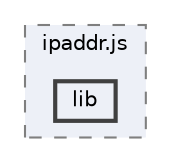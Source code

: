 digraph "lib"
{
 // INTERACTIVE_SVG=YES
 // LATEX_PDF_SIZE
  bgcolor="transparent";
  edge [fontname=Helvetica,fontsize=10,labelfontname=Helvetica,labelfontsize=10];
  node [fontname=Helvetica,fontsize=10,shape=box,height=0.2,width=0.4];
  compound=true
  subgraph clusterdir_fdab1032678470f838b5b82586094e3c {
    graph [ bgcolor="#edf0f7", pencolor="grey50", label="ipaddr.js", fontname=Helvetica,fontsize=10 style="filled,dashed", URL="dir_fdab1032678470f838b5b82586094e3c.html",tooltip=""]
  dir_fe94f1f8202d6490de7d642408a5e73b [label="lib", fillcolor="#edf0f7", color="grey25", style="filled,bold", URL="dir_fe94f1f8202d6490de7d642408a5e73b.html",tooltip=""];
  }
}
